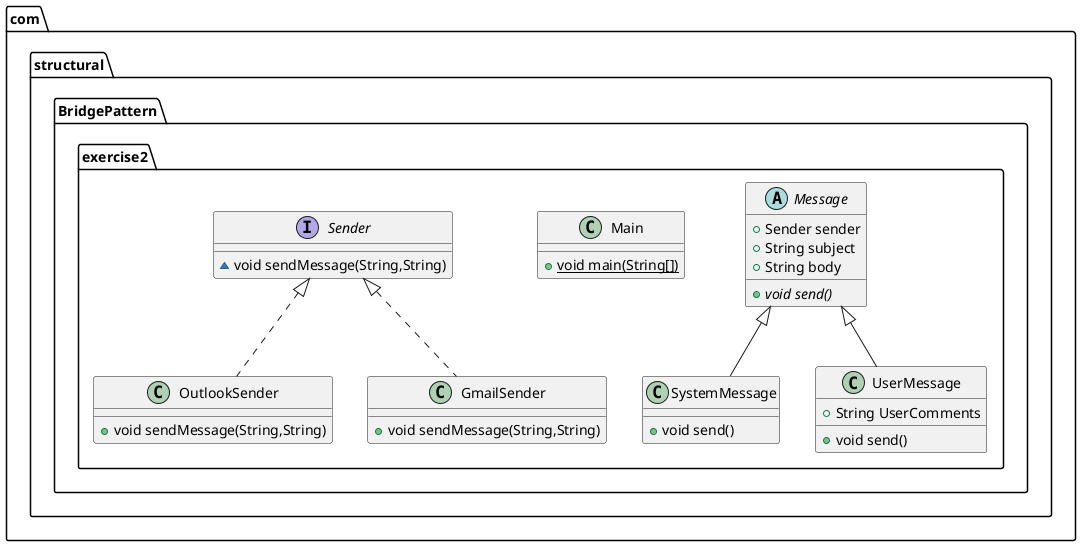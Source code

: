 @startuml
abstract class com.structural.BridgePattern.exercise2.Message {
+ Sender sender
+ String subject
+ String body
+ {abstract}void send()
}
class com.structural.BridgePattern.exercise2.Main {
+ {static} void main(String[])
}
interface com.structural.BridgePattern.exercise2.Sender {
~ void sendMessage(String,String)
}
class com.structural.BridgePattern.exercise2.OutlookSender {
+ void sendMessage(String,String)
}
class com.structural.BridgePattern.exercise2.SystemMessage {
+ void send()
}
class com.structural.BridgePattern.exercise2.GmailSender {
+ void sendMessage(String,String)
}
class com.structural.BridgePattern.exercise2.UserMessage {
+ String UserComments
+ void send()
}


com.structural.BridgePattern.exercise2.Sender <|.. com.structural.BridgePattern.exercise2.OutlookSender
com.structural.BridgePattern.exercise2.Message <|-- com.structural.BridgePattern.exercise2.SystemMessage
com.structural.BridgePattern.exercise2.Sender <|.. com.structural.BridgePattern.exercise2.GmailSender
com.structural.BridgePattern.exercise2.Message <|-- com.structural.BridgePattern.exercise2.UserMessage
@enduml